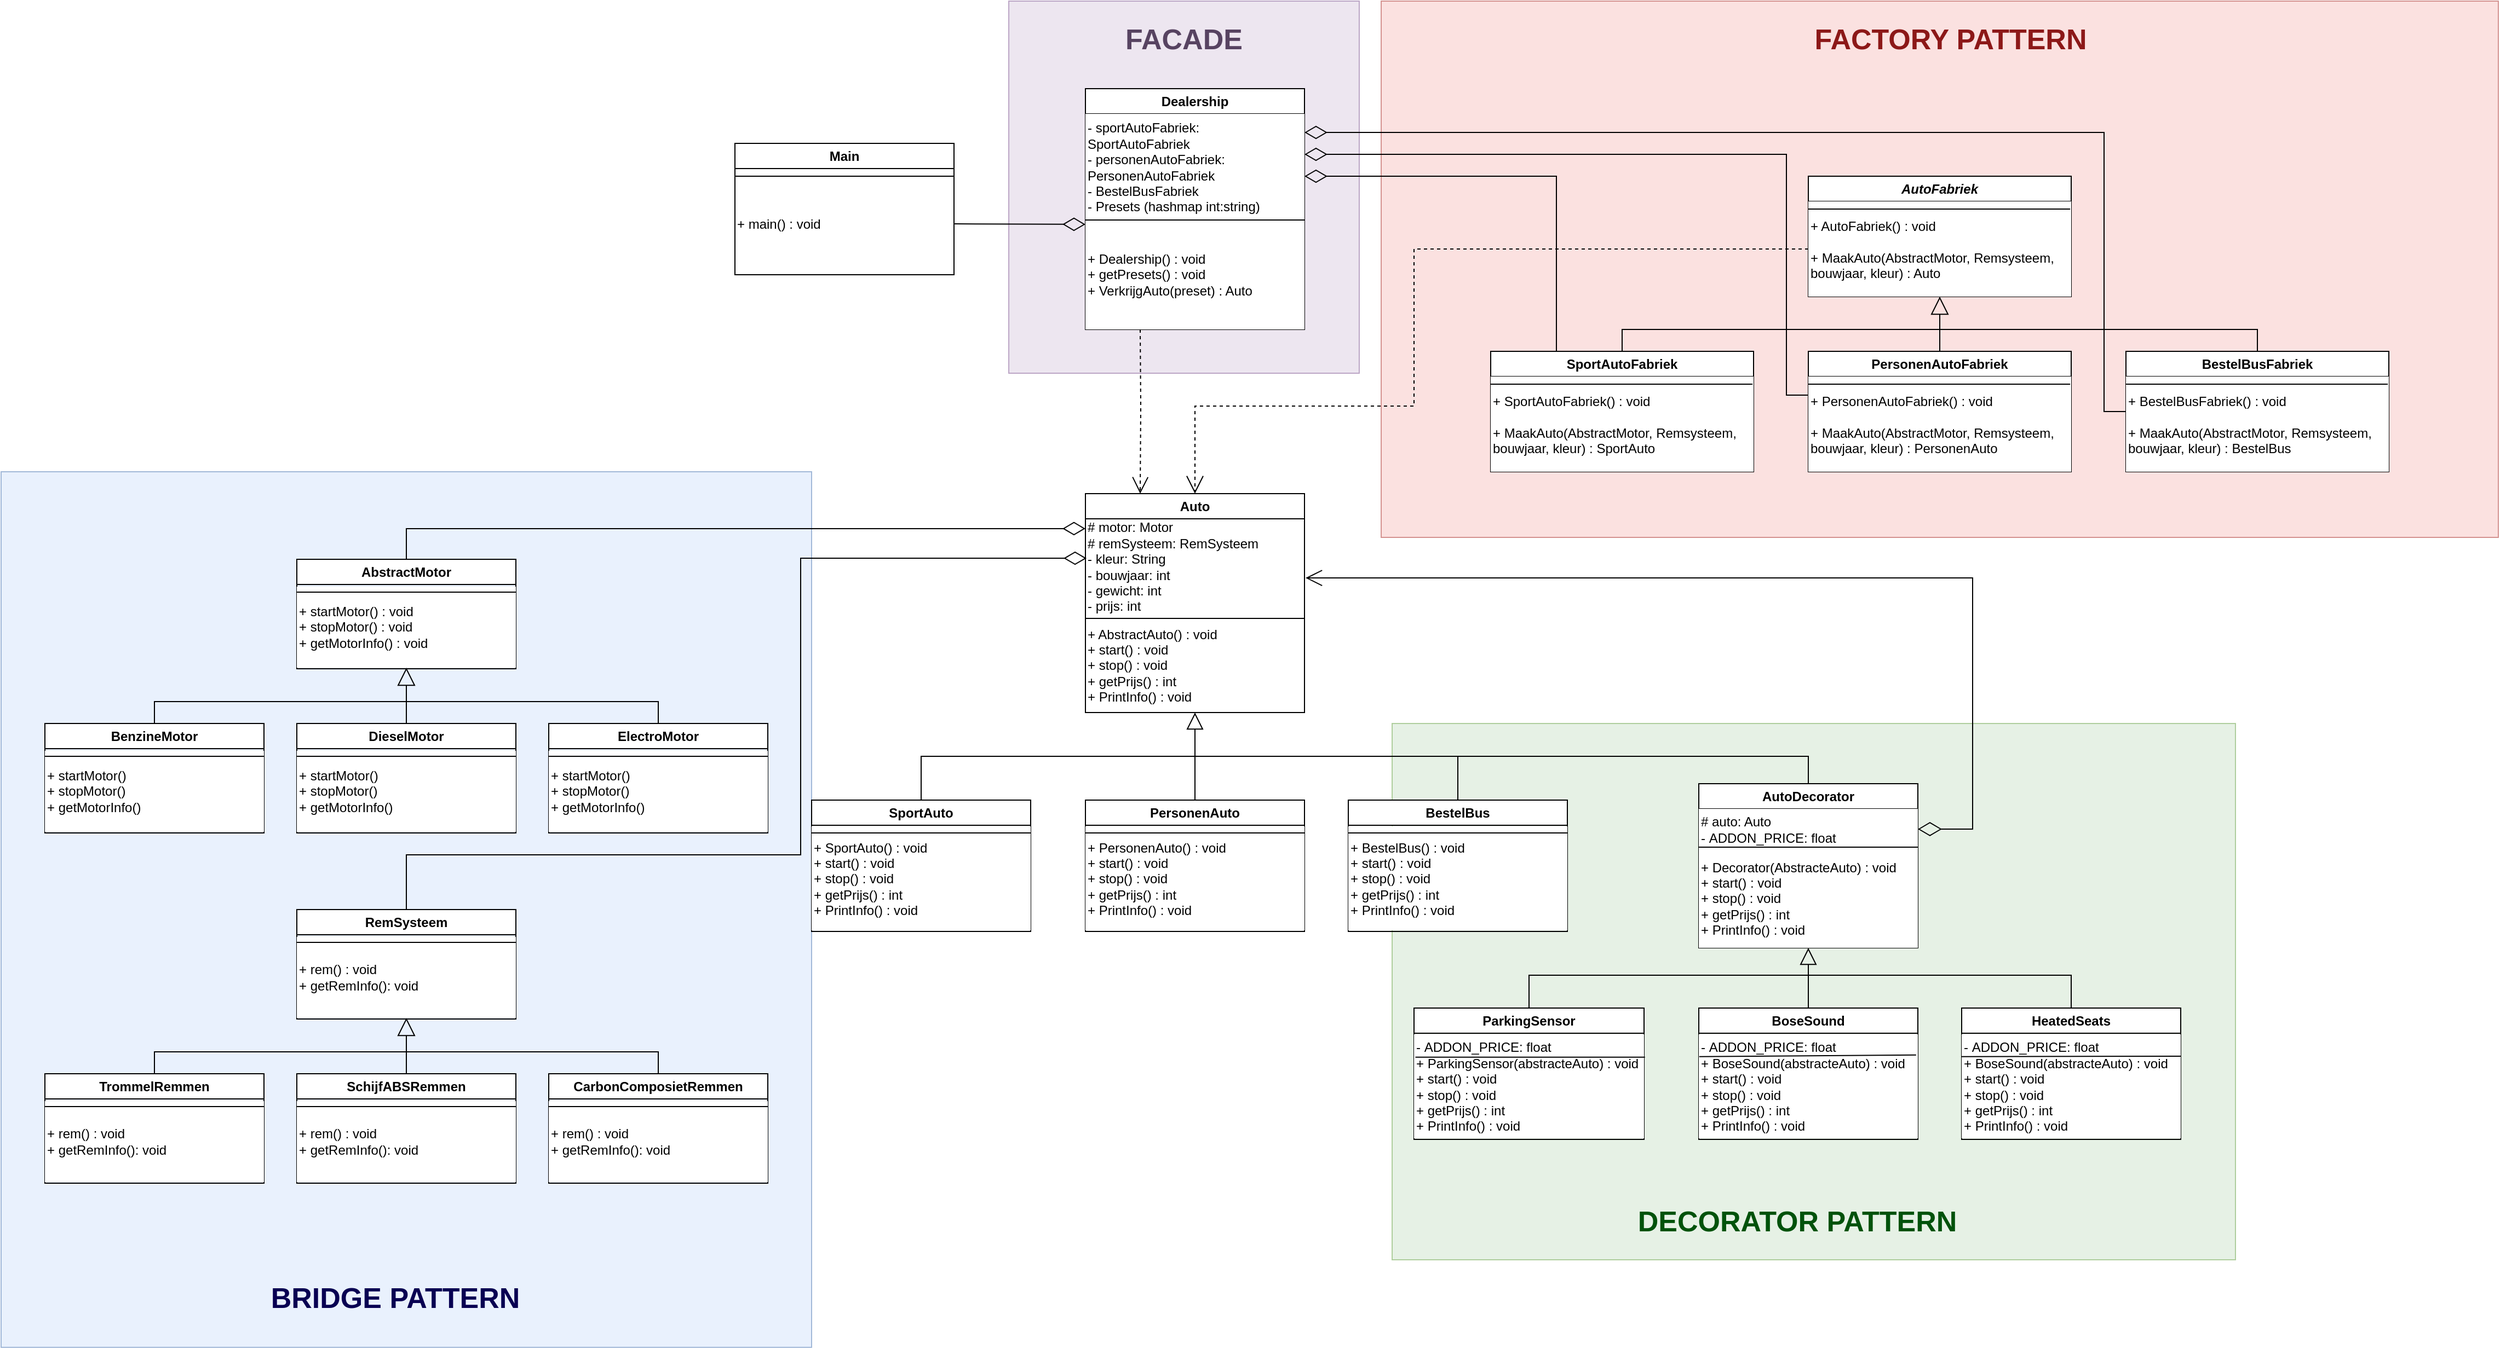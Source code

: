<mxfile version="24.7.8">
  <diagram name="Page-1" id="ZH47OkZXnv7MJgtDUiey">
    <mxGraphModel dx="2045" dy="1797" grid="1" gridSize="10" guides="1" tooltips="1" connect="1" arrows="1" fold="1" page="1" pageScale="1" pageWidth="850" pageHeight="1100" math="0" shadow="0">
      <root>
        <mxCell id="0" />
        <mxCell id="1" parent="0" />
        <mxCell id="ERLBQstwd277DYNmvbr6-149" value="" style="rounded=0;whiteSpace=wrap;html=1;fillColor=#e1d5e7;strokeColor=#9673a6;opacity=60;" parent="1" vertex="1">
          <mxGeometry x="240" y="-220" width="320" height="340" as="geometry" />
        </mxCell>
        <mxCell id="ERLBQstwd277DYNmvbr6-147" value="" style="rounded=0;whiteSpace=wrap;html=1;fillColor=#dae8fc;strokeColor=#6c8ebf;opacity=60;" parent="1" vertex="1">
          <mxGeometry x="-680" y="210" width="740" height="800" as="geometry" />
        </mxCell>
        <mxCell id="ERLBQstwd277DYNmvbr6-139" value="" style="rounded=0;whiteSpace=wrap;html=1;fillColor=#d5e8d4;strokeColor=#82b366;opacity=60;" parent="1" vertex="1">
          <mxGeometry x="590" y="440" width="770" height="490" as="geometry" />
        </mxCell>
        <mxCell id="ERLBQstwd277DYNmvbr6-137" value="" style="rounded=0;whiteSpace=wrap;html=1;fillColor=#f8cecc;strokeColor=#b85450;opacity=60;" parent="1" vertex="1">
          <mxGeometry x="580" y="-220" width="1020" height="490" as="geometry" />
        </mxCell>
        <mxCell id="ERLBQstwd277DYNmvbr6-1" value="Auto" style="swimlane;whiteSpace=wrap;html=1;" parent="1" vertex="1">
          <mxGeometry x="310" y="230" width="200" height="200" as="geometry" />
        </mxCell>
        <mxCell id="ERLBQstwd277DYNmvbr6-3" value="# motor: Motor&lt;div&gt;# remSysteem: RemSysteem&lt;/div&gt;&lt;div&gt;- kleur: String&lt;/div&gt;&lt;div&gt;- bouwjaar: int&lt;/div&gt;&lt;div&gt;- gewicht: int&lt;/div&gt;&lt;div&gt;- prijs: int&lt;/div&gt;" style="text;html=1;align=left;verticalAlign=middle;whiteSpace=wrap;rounded=0;" parent="ERLBQstwd277DYNmvbr6-1" vertex="1">
          <mxGeometry y="23" width="200" height="87" as="geometry" />
        </mxCell>
        <mxCell id="ERLBQstwd277DYNmvbr6-5" value="&lt;div&gt;+ AbstractAuto() : void&lt;/div&gt;+ start() : void&lt;div&gt;+ stop() : void&lt;/div&gt;&lt;div&gt;+ getPrijs() : int&lt;/div&gt;&lt;div&gt;+ PrintInfo() : void&lt;/div&gt;" style="text;html=1;align=left;verticalAlign=middle;whiteSpace=wrap;rounded=0;" parent="ERLBQstwd277DYNmvbr6-1" vertex="1">
          <mxGeometry y="113" width="200" height="87" as="geometry" />
        </mxCell>
        <mxCell id="ERLBQstwd277DYNmvbr6-4" value="" style="endArrow=none;html=1;rounded=0;exitX=0;exitY=0.75;exitDx=0;exitDy=0;entryX=1;entryY=0.75;entryDx=0;entryDy=0;" parent="1" edge="1">
          <mxGeometry width="50" height="50" relative="1" as="geometry">
            <mxPoint x="310" y="344" as="sourcePoint" />
            <mxPoint x="510" y="344" as="targetPoint" />
          </mxGeometry>
        </mxCell>
        <mxCell id="ERLBQstwd277DYNmvbr6-17" value="BestelBus" style="swimlane;whiteSpace=wrap;html=1;fillColor=default;" parent="1" vertex="1">
          <mxGeometry x="550" y="510" width="200" height="120" as="geometry" />
        </mxCell>
        <mxCell id="ERLBQstwd277DYNmvbr6-19" value="&lt;div&gt;+ BestelBus() : void&lt;/div&gt;+ start() : void&lt;div&gt;+ stop() : void&lt;/div&gt;&lt;div&gt;+ getPrijs() : int&lt;/div&gt;&lt;div&gt;+ PrintInfo() : void&lt;br&gt;&lt;/div&gt;" style="text;html=1;align=left;verticalAlign=middle;whiteSpace=wrap;rounded=0;fillColor=default;" parent="ERLBQstwd277DYNmvbr6-17" vertex="1">
          <mxGeometry y="24" width="200" height="95" as="geometry" />
        </mxCell>
        <mxCell id="ERLBQstwd277DYNmvbr6-20" value="" style="endArrow=none;html=1;rounded=0;exitX=0;exitY=0.75;exitDx=0;exitDy=0;entryX=1;entryY=0.75;entryDx=0;entryDy=0;" parent="ERLBQstwd277DYNmvbr6-17" edge="1">
          <mxGeometry width="50" height="50" relative="1" as="geometry">
            <mxPoint y="30" as="sourcePoint" />
            <mxPoint x="200" y="30" as="targetPoint" />
          </mxGeometry>
        </mxCell>
        <mxCell id="ERLBQstwd277DYNmvbr6-39" style="edgeStyle=orthogonalEdgeStyle;rounded=0;orthogonalLoop=1;jettySize=auto;html=1;exitX=0.5;exitY=0;exitDx=0;exitDy=0;entryX=0.5;entryY=0;entryDx=0;entryDy=0;endArrow=none;endFill=0;" parent="1" source="ERLBQstwd277DYNmvbr6-32" target="ERLBQstwd277DYNmvbr6-17" edge="1">
          <mxGeometry relative="1" as="geometry">
            <Array as="points">
              <mxPoint x="160" y="470" />
              <mxPoint x="650" y="470" />
            </Array>
          </mxGeometry>
        </mxCell>
        <mxCell id="ERLBQstwd277DYNmvbr6-32" value="SportAuto" style="swimlane;whiteSpace=wrap;html=1;" parent="1" vertex="1">
          <mxGeometry x="60" y="510" width="200" height="120" as="geometry" />
        </mxCell>
        <mxCell id="ERLBQstwd277DYNmvbr6-33" value="&lt;div&gt;+ SportAuto() : void&lt;/div&gt;+ start() : void&lt;div&gt;+ stop() : void&lt;/div&gt;&lt;div&gt;+ getPrijs() : int&lt;/div&gt;&lt;div&gt;+ PrintInfo() : void&lt;br&gt;&lt;/div&gt;" style="text;html=1;align=left;verticalAlign=middle;whiteSpace=wrap;rounded=0;fillColor=default;" parent="ERLBQstwd277DYNmvbr6-32" vertex="1">
          <mxGeometry y="24" width="200" height="95" as="geometry" />
        </mxCell>
        <mxCell id="ERLBQstwd277DYNmvbr6-34" value="" style="endArrow=none;html=1;rounded=0;exitX=0;exitY=0.75;exitDx=0;exitDy=0;entryX=1;entryY=0.75;entryDx=0;entryDy=0;" parent="ERLBQstwd277DYNmvbr6-32" edge="1">
          <mxGeometry width="50" height="50" relative="1" as="geometry">
            <mxPoint y="30" as="sourcePoint" />
            <mxPoint x="200" y="30" as="targetPoint" />
          </mxGeometry>
        </mxCell>
        <mxCell id="ERLBQstwd277DYNmvbr6-38" style="edgeStyle=orthogonalEdgeStyle;rounded=0;orthogonalLoop=1;jettySize=auto;html=1;exitX=0.5;exitY=0;exitDx=0;exitDy=0;entryX=0.5;entryY=1;entryDx=0;entryDy=0;endArrow=block;endFill=0;endSize=13;" parent="1" source="ERLBQstwd277DYNmvbr6-35" target="ERLBQstwd277DYNmvbr6-5" edge="1">
          <mxGeometry relative="1" as="geometry" />
        </mxCell>
        <mxCell id="ERLBQstwd277DYNmvbr6-35" value="PersonenAuto" style="swimlane;whiteSpace=wrap;html=1;" parent="1" vertex="1">
          <mxGeometry x="310" y="510" width="200" height="120" as="geometry" />
        </mxCell>
        <mxCell id="ERLBQstwd277DYNmvbr6-36" value="&lt;div&gt;+ PersonenAuto() : void&lt;/div&gt;+ start() : void&lt;div&gt;+ stop() : void&lt;/div&gt;&lt;div&gt;+ getPrijs() : int&lt;/div&gt;&lt;div&gt;+ PrintInfo() : void&lt;br&gt;&lt;/div&gt;" style="text;html=1;align=left;verticalAlign=middle;whiteSpace=wrap;rounded=0;fillColor=default;" parent="ERLBQstwd277DYNmvbr6-35" vertex="1">
          <mxGeometry y="24" width="200" height="95" as="geometry" />
        </mxCell>
        <mxCell id="ERLBQstwd277DYNmvbr6-37" value="" style="endArrow=none;html=1;rounded=0;exitX=0;exitY=0.75;exitDx=0;exitDy=0;entryX=1;entryY=0.75;entryDx=0;entryDy=0;" parent="ERLBQstwd277DYNmvbr6-35" edge="1">
          <mxGeometry width="50" height="50" relative="1" as="geometry">
            <mxPoint y="30" as="sourcePoint" />
            <mxPoint x="200" y="30" as="targetPoint" />
          </mxGeometry>
        </mxCell>
        <mxCell id="ERLBQstwd277DYNmvbr6-40" value="AutoDecorator" style="swimlane;whiteSpace=wrap;html=1;" parent="1" vertex="1">
          <mxGeometry x="870" y="495" width="200" height="150" as="geometry" />
        </mxCell>
        <mxCell id="ERLBQstwd277DYNmvbr6-41" value="# auto: Auto&lt;div&gt;&lt;div&gt;-&amp;nbsp;ADDON_PRICE: float&lt;/div&gt;&lt;/div&gt;" style="text;html=1;align=left;verticalAlign=middle;whiteSpace=wrap;rounded=0;fillColor=default;" parent="ERLBQstwd277DYNmvbr6-40" vertex="1">
          <mxGeometry y="23" width="200" height="37" as="geometry" />
        </mxCell>
        <mxCell id="ERLBQstwd277DYNmvbr6-42" value="&lt;div&gt;+ Decorator(AbstracteAuto) : void&lt;/div&gt;+ start() : void&lt;div&gt;+ stop() : void&lt;/div&gt;&lt;div&gt;+ getPrijs() : int&lt;/div&gt;&lt;div&gt;+ PrintInfo() : void&lt;br&gt;&lt;/div&gt;" style="text;html=1;align=left;verticalAlign=middle;whiteSpace=wrap;rounded=0;fillColor=default;" parent="ERLBQstwd277DYNmvbr6-40" vertex="1">
          <mxGeometry y="60" width="200" height="90" as="geometry" />
        </mxCell>
        <mxCell id="ERLBQstwd277DYNmvbr6-43" value="" style="endArrow=none;html=1;rounded=0;exitX=0;exitY=0.75;exitDx=0;exitDy=0;entryX=1;entryY=0.75;entryDx=0;entryDy=0;" parent="1" edge="1">
          <mxGeometry width="50" height="50" relative="1" as="geometry">
            <mxPoint x="870" y="553" as="sourcePoint" />
            <mxPoint x="1070" y="553" as="targetPoint" />
          </mxGeometry>
        </mxCell>
        <mxCell id="ERLBQstwd277DYNmvbr6-48" value="" style="endArrow=none;html=1;rounded=0;entryX=0.5;entryY=0;entryDx=0;entryDy=0;" parent="1" target="ERLBQstwd277DYNmvbr6-40" edge="1">
          <mxGeometry width="50" height="50" relative="1" as="geometry">
            <mxPoint x="650" y="470" as="sourcePoint" />
            <mxPoint x="670" y="460" as="targetPoint" />
            <Array as="points">
              <mxPoint x="970" y="470" />
            </Array>
          </mxGeometry>
        </mxCell>
        <mxCell id="ERLBQstwd277DYNmvbr6-59" style="edgeStyle=orthogonalEdgeStyle;rounded=0;orthogonalLoop=1;jettySize=auto;html=1;exitX=0.5;exitY=0;exitDx=0;exitDy=0;entryX=0.5;entryY=1;entryDx=0;entryDy=0;endArrow=block;endFill=0;endSize=13;" parent="1" source="ERLBQstwd277DYNmvbr6-49" target="ERLBQstwd277DYNmvbr6-40" edge="1">
          <mxGeometry relative="1" as="geometry" />
        </mxCell>
        <mxCell id="ERLBQstwd277DYNmvbr6-49" value="BoseSound" style="swimlane;whiteSpace=wrap;html=1;" parent="1" vertex="1">
          <mxGeometry x="870" y="700" width="200" height="120" as="geometry" />
        </mxCell>
        <mxCell id="ERLBQstwd277DYNmvbr6-50" value="&lt;div&gt;&lt;div&gt;-&amp;nbsp;ADDON_PRICE: float&lt;/div&gt;&lt;/div&gt;&lt;div&gt;+ BoseSound(abstracteAuto) : void&lt;/div&gt;+ start() : void&lt;div&gt;+ stop() : void&lt;/div&gt;&lt;div&gt;+ getPrijs() : int&lt;/div&gt;&lt;div&gt;&lt;span style=&quot;background-color: initial;&quot;&gt;+ PrintInfo() : void&lt;/span&gt;&lt;br&gt;&lt;/div&gt;" style="text;html=1;align=left;verticalAlign=middle;whiteSpace=wrap;rounded=0;fillColor=default;" parent="ERLBQstwd277DYNmvbr6-49" vertex="1">
          <mxGeometry y="24" width="200" height="95" as="geometry" />
        </mxCell>
        <mxCell id="ERLBQstwd277DYNmvbr6-51" value="" style="endArrow=none;html=1;rounded=0;exitX=0.002;exitY=0.215;exitDx=0;exitDy=0;entryX=0.992;entryY=0.199;entryDx=0;entryDy=0;entryPerimeter=0;exitPerimeter=0;" parent="ERLBQstwd277DYNmvbr6-49" edge="1" target="ERLBQstwd277DYNmvbr6-50" source="ERLBQstwd277DYNmvbr6-50">
          <mxGeometry width="50" height="50" relative="1" as="geometry">
            <mxPoint y="30" as="sourcePoint" />
            <mxPoint x="200" y="30" as="targetPoint" />
          </mxGeometry>
        </mxCell>
        <mxCell id="ERLBQstwd277DYNmvbr6-52" value="HeatedSeats" style="swimlane;whiteSpace=wrap;html=1;fillColor=default;" parent="1" vertex="1">
          <mxGeometry x="1110" y="700" width="200" height="120" as="geometry" />
        </mxCell>
        <mxCell id="ERLBQstwd277DYNmvbr6-53" value="&lt;div&gt;&lt;div&gt;-&amp;nbsp;ADDON_PRICE: float&lt;/div&gt;&lt;/div&gt;&lt;div&gt;+ BoseSound(abstracteAuto) : void&lt;/div&gt;+ start() : void&lt;div&gt;+ stop() : void&lt;/div&gt;&lt;div&gt;+ getPrijs() : int&lt;/div&gt;&lt;div&gt;&lt;span style=&quot;background-color: initial;&quot;&gt;+ PrintInfo() : void&lt;/span&gt;&lt;br&gt;&lt;/div&gt;" style="text;html=1;align=left;verticalAlign=middle;whiteSpace=wrap;rounded=0;fillColor=default;imageWidth=31;" parent="ERLBQstwd277DYNmvbr6-52" vertex="1">
          <mxGeometry y="24" width="200" height="95" as="geometry" />
        </mxCell>
        <mxCell id="ERLBQstwd277DYNmvbr6-54" value="" style="endArrow=none;html=1;rounded=0;exitX=-0.001;exitY=0.215;exitDx=0;exitDy=0;exitPerimeter=0;" parent="ERLBQstwd277DYNmvbr6-52" edge="1" source="ERLBQstwd277DYNmvbr6-53">
          <mxGeometry width="50" height="50" relative="1" as="geometry">
            <mxPoint y="30" as="sourcePoint" />
            <mxPoint x="200" y="44" as="targetPoint" />
          </mxGeometry>
        </mxCell>
        <mxCell id="ERLBQstwd277DYNmvbr6-60" style="edgeStyle=orthogonalEdgeStyle;rounded=0;orthogonalLoop=1;jettySize=auto;html=1;exitX=0.5;exitY=0;exitDx=0;exitDy=0;entryX=0.5;entryY=0;entryDx=0;entryDy=0;endArrow=none;endFill=0;" parent="1" source="ERLBQstwd277DYNmvbr6-56" target="ERLBQstwd277DYNmvbr6-52" edge="1">
          <mxGeometry relative="1" as="geometry">
            <Array as="points">
              <mxPoint x="715" y="670" />
              <mxPoint x="1210" y="670" />
            </Array>
          </mxGeometry>
        </mxCell>
        <mxCell id="ERLBQstwd277DYNmvbr6-56" value="ParkingSensor" style="swimlane;whiteSpace=wrap;html=1;" parent="1" vertex="1">
          <mxGeometry x="610" y="700" width="210" height="120" as="geometry" />
        </mxCell>
        <mxCell id="ERLBQstwd277DYNmvbr6-57" value="&lt;div&gt;-&amp;nbsp;ADDON_PRICE: float&lt;/div&gt;&lt;div&gt;+ ParkingSensor(abstracteAuto) : void&lt;/div&gt;+ start() : void&lt;div&gt;+ stop() : void&lt;/div&gt;&lt;div&gt;+ getPrijs() : int&lt;/div&gt;&lt;div&gt;&lt;span style=&quot;background-color: initial;&quot;&gt;+ PrintInfo() : void&lt;/span&gt;&lt;br&gt;&lt;/div&gt;" style="text;html=1;align=left;verticalAlign=middle;whiteSpace=wrap;rounded=0;fillColor=default;" parent="ERLBQstwd277DYNmvbr6-56" vertex="1">
          <mxGeometry y="24" width="210" height="95" as="geometry" />
        </mxCell>
        <mxCell id="ERLBQstwd277DYNmvbr6-143" value="" style="endArrow=none;html=1;rounded=0;exitX=0.006;exitY=0.22;exitDx=0;exitDy=0;exitPerimeter=0;entryX=1.004;entryY=0.22;entryDx=0;entryDy=0;entryPerimeter=0;" parent="ERLBQstwd277DYNmvbr6-56" edge="1" target="ERLBQstwd277DYNmvbr6-57" source="ERLBQstwd277DYNmvbr6-57">
          <mxGeometry width="50" height="50" relative="1" as="geometry">
            <mxPoint y="34" as="sourcePoint" />
            <mxPoint x="210" y="40" as="targetPoint" />
          </mxGeometry>
        </mxCell>
        <mxCell id="ERLBQstwd277DYNmvbr6-61" style="edgeStyle=orthogonalEdgeStyle;rounded=0;orthogonalLoop=1;jettySize=auto;html=1;exitX=1;exitY=0.5;exitDx=0;exitDy=0;entryX=1.005;entryY=0.621;entryDx=0;entryDy=0;entryPerimeter=0;startArrow=diamondThin;startFill=0;endArrow=open;endFill=0;endSize=13;startSize=19;" parent="1" source="ERLBQstwd277DYNmvbr6-41" target="ERLBQstwd277DYNmvbr6-3" edge="1">
          <mxGeometry relative="1" as="geometry">
            <Array as="points">
              <mxPoint x="1120" y="537" />
              <mxPoint x="1120" y="307" />
            </Array>
          </mxGeometry>
        </mxCell>
        <mxCell id="ERLBQstwd277DYNmvbr6-62" value="AbstractMotor" style="swimlane;whiteSpace=wrap;html=1;" parent="1" vertex="1">
          <mxGeometry x="-410" y="290" width="200" height="100" as="geometry" />
        </mxCell>
        <mxCell id="ERLBQstwd277DYNmvbr6-63" value="&lt;div&gt;+ startMotor() : void&lt;/div&gt;&lt;div&gt;+ stopMotor() : void&lt;/div&gt;&lt;div&gt;+ getMotorInfo() : void&lt;/div&gt;" style="text;html=1;align=left;verticalAlign=middle;whiteSpace=wrap;rounded=0;fillColor=default;" parent="ERLBQstwd277DYNmvbr6-62" vertex="1">
          <mxGeometry y="25" width="200" height="74" as="geometry" />
        </mxCell>
        <mxCell id="ERLBQstwd277DYNmvbr6-64" value="" style="endArrow=none;html=1;rounded=0;exitX=0;exitY=0.75;exitDx=0;exitDy=0;entryX=1;entryY=0.75;entryDx=0;entryDy=0;" parent="ERLBQstwd277DYNmvbr6-62" edge="1">
          <mxGeometry width="50" height="50" relative="1" as="geometry">
            <mxPoint y="30" as="sourcePoint" />
            <mxPoint x="200" y="30" as="targetPoint" />
          </mxGeometry>
        </mxCell>
        <mxCell id="ERLBQstwd277DYNmvbr6-65" style="edgeStyle=orthogonalEdgeStyle;rounded=0;orthogonalLoop=1;jettySize=auto;html=1;exitX=0.5;exitY=0;exitDx=0;exitDy=0;entryX=0;entryY=0.103;entryDx=0;entryDy=0;entryPerimeter=0;endArrow=diamondThin;endFill=0;endSize=18;" parent="1" source="ERLBQstwd277DYNmvbr6-62" target="ERLBQstwd277DYNmvbr6-3" edge="1">
          <mxGeometry relative="1" as="geometry" />
        </mxCell>
        <mxCell id="ERLBQstwd277DYNmvbr6-66" value="ElectroMotor" style="swimlane;whiteSpace=wrap;html=1;" parent="1" vertex="1">
          <mxGeometry x="-180" y="440" width="200" height="100" as="geometry" />
        </mxCell>
        <mxCell id="ERLBQstwd277DYNmvbr6-67" value="&lt;div&gt;+ startMotor()&lt;/div&gt;&lt;div&gt;+ stopMotor()&lt;/div&gt;&lt;div&gt;+ getMotorInfo()&lt;/div&gt;" style="text;html=1;align=left;verticalAlign=middle;whiteSpace=wrap;rounded=0;fillColor=default;" parent="ERLBQstwd277DYNmvbr6-66" vertex="1">
          <mxGeometry y="25" width="200" height="74" as="geometry" />
        </mxCell>
        <mxCell id="ERLBQstwd277DYNmvbr6-68" value="" style="endArrow=none;html=1;rounded=0;exitX=0;exitY=0.75;exitDx=0;exitDy=0;entryX=1;entryY=0.75;entryDx=0;entryDy=0;" parent="ERLBQstwd277DYNmvbr6-66" edge="1">
          <mxGeometry width="50" height="50" relative="1" as="geometry">
            <mxPoint y="30" as="sourcePoint" />
            <mxPoint x="200" y="30" as="targetPoint" />
          </mxGeometry>
        </mxCell>
        <mxCell id="ERLBQstwd277DYNmvbr6-75" style="edgeStyle=orthogonalEdgeStyle;rounded=0;orthogonalLoop=1;jettySize=auto;html=1;exitX=0.5;exitY=0;exitDx=0;exitDy=0;entryX=0.5;entryY=1;entryDx=0;entryDy=0;endArrow=block;endFill=0;startSize=7;endSize=14;" parent="1" source="ERLBQstwd277DYNmvbr6-69" target="ERLBQstwd277DYNmvbr6-63" edge="1">
          <mxGeometry relative="1" as="geometry" />
        </mxCell>
        <mxCell id="ERLBQstwd277DYNmvbr6-69" value="DieselMotor" style="swimlane;whiteSpace=wrap;html=1;" parent="1" vertex="1">
          <mxGeometry x="-410" y="440" width="200" height="100" as="geometry" />
        </mxCell>
        <mxCell id="ERLBQstwd277DYNmvbr6-70" value="&lt;div&gt;+ startMotor()&lt;/div&gt;&lt;div&gt;+ stopMotor()&lt;/div&gt;&lt;div&gt;+ getMotorInfo()&lt;/div&gt;" style="text;html=1;align=left;verticalAlign=middle;whiteSpace=wrap;rounded=0;fillColor=default;" parent="ERLBQstwd277DYNmvbr6-69" vertex="1">
          <mxGeometry y="25" width="200" height="74" as="geometry" />
        </mxCell>
        <mxCell id="ERLBQstwd277DYNmvbr6-71" value="" style="endArrow=none;html=1;rounded=0;exitX=0;exitY=0.75;exitDx=0;exitDy=0;entryX=1;entryY=0.75;entryDx=0;entryDy=0;" parent="ERLBQstwd277DYNmvbr6-69" edge="1">
          <mxGeometry width="50" height="50" relative="1" as="geometry">
            <mxPoint y="30" as="sourcePoint" />
            <mxPoint x="200" y="30" as="targetPoint" />
          </mxGeometry>
        </mxCell>
        <mxCell id="ERLBQstwd277DYNmvbr6-76" style="edgeStyle=orthogonalEdgeStyle;rounded=0;orthogonalLoop=1;jettySize=auto;html=1;exitX=0.5;exitY=0;exitDx=0;exitDy=0;entryX=0.5;entryY=0;entryDx=0;entryDy=0;endArrow=none;endFill=0;" parent="1" source="ERLBQstwd277DYNmvbr6-72" target="ERLBQstwd277DYNmvbr6-66" edge="1">
          <mxGeometry relative="1" as="geometry" />
        </mxCell>
        <mxCell id="ERLBQstwd277DYNmvbr6-72" value="BenzineMotor" style="swimlane;whiteSpace=wrap;html=1;" parent="1" vertex="1">
          <mxGeometry x="-640" y="440" width="200" height="100" as="geometry" />
        </mxCell>
        <mxCell id="ERLBQstwd277DYNmvbr6-73" value="&lt;div&gt;+ startMotor()&lt;/div&gt;&lt;div&gt;+ stopMotor()&lt;/div&gt;&lt;div&gt;+ getMotorInfo()&lt;/div&gt;" style="text;html=1;align=left;verticalAlign=middle;whiteSpace=wrap;rounded=0;fillColor=default;" parent="ERLBQstwd277DYNmvbr6-72" vertex="1">
          <mxGeometry y="25" width="200" height="74" as="geometry" />
        </mxCell>
        <mxCell id="ERLBQstwd277DYNmvbr6-74" value="" style="endArrow=none;html=1;rounded=0;exitX=0;exitY=0.75;exitDx=0;exitDy=0;entryX=1;entryY=0.75;entryDx=0;entryDy=0;" parent="ERLBQstwd277DYNmvbr6-72" edge="1">
          <mxGeometry width="50" height="50" relative="1" as="geometry">
            <mxPoint y="30" as="sourcePoint" />
            <mxPoint x="200" y="30" as="targetPoint" />
          </mxGeometry>
        </mxCell>
        <mxCell id="ERLBQstwd277DYNmvbr6-77" value="RemSysteem" style="swimlane;whiteSpace=wrap;html=1;" parent="1" vertex="1">
          <mxGeometry x="-410" y="610" width="200" height="100" as="geometry" />
        </mxCell>
        <mxCell id="ERLBQstwd277DYNmvbr6-78" value="&lt;div&gt;+ rem() : void&lt;/div&gt;&lt;div&gt;+ getRemInfo(): void&lt;/div&gt;" style="text;html=1;align=left;verticalAlign=middle;whiteSpace=wrap;rounded=0;fillColor=default;" parent="ERLBQstwd277DYNmvbr6-77" vertex="1">
          <mxGeometry y="25" width="200" height="74" as="geometry" />
        </mxCell>
        <mxCell id="ERLBQstwd277DYNmvbr6-79" value="" style="endArrow=none;html=1;rounded=0;exitX=0;exitY=0.75;exitDx=0;exitDy=0;entryX=1;entryY=0.75;entryDx=0;entryDy=0;" parent="ERLBQstwd277DYNmvbr6-77" edge="1">
          <mxGeometry width="50" height="50" relative="1" as="geometry">
            <mxPoint y="30" as="sourcePoint" />
            <mxPoint x="200" y="30" as="targetPoint" />
          </mxGeometry>
        </mxCell>
        <mxCell id="ERLBQstwd277DYNmvbr6-80" value="CarbonComposietRemmen" style="swimlane;whiteSpace=wrap;html=1;" parent="1" vertex="1">
          <mxGeometry x="-180" y="760" width="200" height="100" as="geometry" />
        </mxCell>
        <mxCell id="ERLBQstwd277DYNmvbr6-95" value="&lt;div&gt;+ rem() : void&lt;/div&gt;&lt;div&gt;+ getRemInfo(): void&lt;/div&gt;" style="text;html=1;align=left;verticalAlign=middle;whiteSpace=wrap;rounded=0;fillColor=default;" parent="ERLBQstwd277DYNmvbr6-80" vertex="1">
          <mxGeometry y="25" width="200" height="74" as="geometry" />
        </mxCell>
        <mxCell id="ERLBQstwd277DYNmvbr6-82" value="" style="endArrow=none;html=1;rounded=0;exitX=0;exitY=0.75;exitDx=0;exitDy=0;entryX=1;entryY=0.75;entryDx=0;entryDy=0;" parent="ERLBQstwd277DYNmvbr6-80" edge="1">
          <mxGeometry width="50" height="50" relative="1" as="geometry">
            <mxPoint y="30" as="sourcePoint" />
            <mxPoint x="200" y="30" as="targetPoint" />
          </mxGeometry>
        </mxCell>
        <mxCell id="ERLBQstwd277DYNmvbr6-83" style="edgeStyle=orthogonalEdgeStyle;rounded=0;orthogonalLoop=1;jettySize=auto;html=1;exitX=0.5;exitY=0;exitDx=0;exitDy=0;entryX=0.5;entryY=1;entryDx=0;entryDy=0;endArrow=block;endFill=0;startSize=7;endSize=14;" parent="1" source="ERLBQstwd277DYNmvbr6-84" target="ERLBQstwd277DYNmvbr6-78" edge="1">
          <mxGeometry relative="1" as="geometry" />
        </mxCell>
        <mxCell id="ERLBQstwd277DYNmvbr6-84" value="SchijfABSRemmen" style="swimlane;whiteSpace=wrap;html=1;" parent="1" vertex="1">
          <mxGeometry x="-410" y="760" width="200" height="100" as="geometry" />
        </mxCell>
        <mxCell id="ERLBQstwd277DYNmvbr6-94" value="&lt;div&gt;+ rem() : void&lt;/div&gt;&lt;div&gt;+ getRemInfo(): void&lt;/div&gt;" style="text;html=1;align=left;verticalAlign=middle;whiteSpace=wrap;rounded=0;fillColor=default;" parent="ERLBQstwd277DYNmvbr6-84" vertex="1">
          <mxGeometry y="25" width="200" height="74" as="geometry" />
        </mxCell>
        <mxCell id="ERLBQstwd277DYNmvbr6-86" value="" style="endArrow=none;html=1;rounded=0;exitX=0;exitY=0.75;exitDx=0;exitDy=0;entryX=1;entryY=0.75;entryDx=0;entryDy=0;" parent="ERLBQstwd277DYNmvbr6-84" edge="1">
          <mxGeometry width="50" height="50" relative="1" as="geometry">
            <mxPoint y="30" as="sourcePoint" />
            <mxPoint x="200" y="30" as="targetPoint" />
          </mxGeometry>
        </mxCell>
        <mxCell id="ERLBQstwd277DYNmvbr6-87" style="edgeStyle=orthogonalEdgeStyle;rounded=0;orthogonalLoop=1;jettySize=auto;html=1;exitX=0.5;exitY=0;exitDx=0;exitDy=0;entryX=0.5;entryY=0;entryDx=0;entryDy=0;endArrow=none;endFill=0;" parent="1" source="ERLBQstwd277DYNmvbr6-88" target="ERLBQstwd277DYNmvbr6-80" edge="1">
          <mxGeometry relative="1" as="geometry" />
        </mxCell>
        <mxCell id="ERLBQstwd277DYNmvbr6-88" value="TrommelRemmen" style="swimlane;whiteSpace=wrap;html=1;" parent="1" vertex="1">
          <mxGeometry x="-640" y="760" width="200" height="100" as="geometry" />
        </mxCell>
        <mxCell id="ERLBQstwd277DYNmvbr6-91" value="&lt;div&gt;+ rem() : void&lt;/div&gt;&lt;div&gt;+ getRemInfo(): void&lt;/div&gt;" style="text;html=1;align=left;verticalAlign=middle;whiteSpace=wrap;rounded=0;fillColor=default;" parent="ERLBQstwd277DYNmvbr6-88" vertex="1">
          <mxGeometry y="25" width="200" height="74" as="geometry" />
        </mxCell>
        <mxCell id="ERLBQstwd277DYNmvbr6-90" value="" style="endArrow=none;html=1;rounded=0;exitX=0;exitY=0.75;exitDx=0;exitDy=0;entryX=1;entryY=0.75;entryDx=0;entryDy=0;" parent="ERLBQstwd277DYNmvbr6-88" edge="1">
          <mxGeometry width="50" height="50" relative="1" as="geometry">
            <mxPoint y="30" as="sourcePoint" />
            <mxPoint x="200" y="30" as="targetPoint" />
          </mxGeometry>
        </mxCell>
        <mxCell id="ERLBQstwd277DYNmvbr6-96" style="edgeStyle=orthogonalEdgeStyle;rounded=0;orthogonalLoop=1;jettySize=auto;html=1;exitX=0.5;exitY=0;exitDx=0;exitDy=0;entryX=0.005;entryY=0.414;entryDx=0;entryDy=0;entryPerimeter=0;endArrow=diamondThin;endFill=0;endSize=18;" parent="1" source="ERLBQstwd277DYNmvbr6-77" target="ERLBQstwd277DYNmvbr6-3" edge="1">
          <mxGeometry relative="1" as="geometry">
            <Array as="points">
              <mxPoint x="-310" y="560" />
              <mxPoint x="50" y="560" />
              <mxPoint x="50" y="289" />
            </Array>
          </mxGeometry>
        </mxCell>
        <mxCell id="ERLBQstwd277DYNmvbr6-97" value="&lt;i&gt;AutoFabriek&lt;/i&gt;" style="swimlane;whiteSpace=wrap;html=1;" parent="1" vertex="1">
          <mxGeometry x="970" y="-60" width="240" height="110" as="geometry" />
        </mxCell>
        <mxCell id="ERLBQstwd277DYNmvbr6-98" value="&lt;div&gt;+ AutoFabriek() : void&lt;/div&gt;&lt;div&gt;&lt;br&gt;&lt;/div&gt;&lt;div&gt;+ MaakAuto(AbstractMotor, Remsysteem, bouwjaar, kleur) : Auto&lt;/div&gt;" style="text;html=1;align=left;verticalAlign=middle;whiteSpace=wrap;rounded=0;fillColor=default;" parent="ERLBQstwd277DYNmvbr6-97" vertex="1">
          <mxGeometry y="23" width="240" height="87" as="geometry" />
        </mxCell>
        <mxCell id="ERLBQstwd277DYNmvbr6-99" value="" style="endArrow=none;html=1;rounded=0;exitX=0;exitY=0.75;exitDx=0;exitDy=0;entryX=0.996;entryY=0.08;entryDx=0;entryDy=0;entryPerimeter=0;" parent="ERLBQstwd277DYNmvbr6-97" target="ERLBQstwd277DYNmvbr6-98" edge="1">
          <mxGeometry width="50" height="50" relative="1" as="geometry">
            <mxPoint y="30" as="sourcePoint" />
            <mxPoint x="200" y="30" as="targetPoint" />
          </mxGeometry>
        </mxCell>
        <mxCell id="ERLBQstwd277DYNmvbr6-113" style="edgeStyle=orthogonalEdgeStyle;rounded=0;orthogonalLoop=1;jettySize=auto;html=1;exitX=0.5;exitY=0;exitDx=0;exitDy=0;entryX=0.5;entryY=0;entryDx=0;entryDy=0;endArrow=none;endFill=0;" parent="1" source="ERLBQstwd277DYNmvbr6-103" target="ERLBQstwd277DYNmvbr6-109" edge="1">
          <mxGeometry relative="1" as="geometry" />
        </mxCell>
        <mxCell id="ERLBQstwd277DYNmvbr6-103" value="SportAutoFabriek" style="swimlane;whiteSpace=wrap;html=1;" parent="1" vertex="1">
          <mxGeometry x="680" y="100" width="240" height="110" as="geometry" />
        </mxCell>
        <mxCell id="ERLBQstwd277DYNmvbr6-104" value="&lt;div&gt;+ SportAutoFabriek() : void&lt;/div&gt;&lt;div&gt;&lt;br&gt;&lt;/div&gt;&lt;div&gt;+ MaakAuto(AbstractMotor, Remsysteem, bouwjaar, kleur) : SportAuto&lt;/div&gt;" style="text;html=1;align=left;verticalAlign=middle;whiteSpace=wrap;rounded=0;fillColor=default;" parent="ERLBQstwd277DYNmvbr6-103" vertex="1">
          <mxGeometry y="23" width="240" height="87" as="geometry" />
        </mxCell>
        <mxCell id="ERLBQstwd277DYNmvbr6-105" value="" style="endArrow=none;html=1;rounded=0;exitX=0;exitY=0.75;exitDx=0;exitDy=0;entryX=0.996;entryY=0.08;entryDx=0;entryDy=0;entryPerimeter=0;" parent="ERLBQstwd277DYNmvbr6-103" target="ERLBQstwd277DYNmvbr6-104" edge="1">
          <mxGeometry width="50" height="50" relative="1" as="geometry">
            <mxPoint y="30" as="sourcePoint" />
            <mxPoint x="200" y="30" as="targetPoint" />
          </mxGeometry>
        </mxCell>
        <mxCell id="ERLBQstwd277DYNmvbr6-112" style="edgeStyle=orthogonalEdgeStyle;rounded=0;orthogonalLoop=1;jettySize=auto;html=1;exitX=0.5;exitY=0;exitDx=0;exitDy=0;entryX=0.5;entryY=1;entryDx=0;entryDy=0;endArrow=block;endFill=0;endSize=14;" parent="1" source="ERLBQstwd277DYNmvbr6-106" target="ERLBQstwd277DYNmvbr6-98" edge="1">
          <mxGeometry relative="1" as="geometry" />
        </mxCell>
        <mxCell id="ERLBQstwd277DYNmvbr6-106" value="PersonenAutoFabriek" style="swimlane;whiteSpace=wrap;html=1;" parent="1" vertex="1">
          <mxGeometry x="970" y="100" width="240" height="110" as="geometry" />
        </mxCell>
        <mxCell id="ERLBQstwd277DYNmvbr6-107" value="&lt;div&gt;+ PersonenAutoFabriek() : void&lt;/div&gt;&lt;div&gt;&lt;br&gt;&lt;/div&gt;&lt;div&gt;+ MaakAuto(AbstractMotor, Remsysteem, bouwjaar, kleur) : PersonenAuto&lt;/div&gt;" style="text;html=1;align=left;verticalAlign=middle;whiteSpace=wrap;rounded=0;fillColor=default;" parent="ERLBQstwd277DYNmvbr6-106" vertex="1">
          <mxGeometry y="23" width="240" height="87" as="geometry" />
        </mxCell>
        <mxCell id="ERLBQstwd277DYNmvbr6-108" value="" style="endArrow=none;html=1;rounded=0;exitX=0;exitY=0.75;exitDx=0;exitDy=0;entryX=0.996;entryY=0.08;entryDx=0;entryDy=0;entryPerimeter=0;" parent="ERLBQstwd277DYNmvbr6-106" target="ERLBQstwd277DYNmvbr6-107" edge="1">
          <mxGeometry width="50" height="50" relative="1" as="geometry">
            <mxPoint y="30" as="sourcePoint" />
            <mxPoint x="200" y="30" as="targetPoint" />
          </mxGeometry>
        </mxCell>
        <mxCell id="ERLBQstwd277DYNmvbr6-109" value="BestelBusFabriek" style="swimlane;whiteSpace=wrap;html=1;" parent="1" vertex="1">
          <mxGeometry x="1260" y="100" width="240" height="110" as="geometry" />
        </mxCell>
        <mxCell id="ERLBQstwd277DYNmvbr6-110" value="&lt;div&gt;+ BestelBusFabriek() : void&lt;/div&gt;&lt;div&gt;&lt;br&gt;&lt;/div&gt;&lt;div&gt;+ MaakAuto(AbstractMotor, Remsysteem, bouwjaar, kleur) : BestelBus&lt;/div&gt;" style="text;html=1;align=left;verticalAlign=middle;whiteSpace=wrap;rounded=0;fillColor=default;" parent="ERLBQstwd277DYNmvbr6-109" vertex="1">
          <mxGeometry y="23" width="240" height="87" as="geometry" />
        </mxCell>
        <mxCell id="ERLBQstwd277DYNmvbr6-111" value="" style="endArrow=none;html=1;rounded=0;exitX=0;exitY=0.75;exitDx=0;exitDy=0;entryX=0.996;entryY=0.08;entryDx=0;entryDy=0;entryPerimeter=0;" parent="ERLBQstwd277DYNmvbr6-109" target="ERLBQstwd277DYNmvbr6-110" edge="1">
          <mxGeometry width="50" height="50" relative="1" as="geometry">
            <mxPoint y="30" as="sourcePoint" />
            <mxPoint x="200" y="30" as="targetPoint" />
          </mxGeometry>
        </mxCell>
        <mxCell id="ERLBQstwd277DYNmvbr6-114" style="edgeStyle=orthogonalEdgeStyle;rounded=0;orthogonalLoop=1;jettySize=auto;html=1;exitX=0;exitY=0.5;exitDx=0;exitDy=0;entryX=0.5;entryY=0;entryDx=0;entryDy=0;endArrow=open;endFill=0;endSize=14;jumpStyle=none;dashed=1;strokeWidth=1;" parent="1" source="ERLBQstwd277DYNmvbr6-98" target="ERLBQstwd277DYNmvbr6-1" edge="1">
          <mxGeometry relative="1" as="geometry">
            <Array as="points">
              <mxPoint x="610" y="7" />
              <mxPoint x="610" y="150" />
              <mxPoint x="410" y="150" />
            </Array>
          </mxGeometry>
        </mxCell>
        <mxCell id="ERLBQstwd277DYNmvbr6-118" value="Dealership" style="swimlane;whiteSpace=wrap;html=1;fillColor=default;" parent="1" vertex="1">
          <mxGeometry x="310" y="-140" width="200" height="220" as="geometry" />
        </mxCell>
        <mxCell id="ERLBQstwd277DYNmvbr6-119" value="- sportAutoFabriek: SportAutoFabriek&lt;div&gt;- personenAutoFabriek: PersonenAutoFabriek&lt;/div&gt;&lt;div&gt;- BestelBusFabriek&lt;/div&gt;&lt;div&gt;- Presets (hashmap int:string)&lt;/div&gt;" style="text;html=1;align=left;verticalAlign=middle;whiteSpace=wrap;rounded=0;fillColor=default;" parent="ERLBQstwd277DYNmvbr6-118" vertex="1">
          <mxGeometry y="23" width="200" height="97" as="geometry" />
        </mxCell>
        <mxCell id="ERLBQstwd277DYNmvbr6-120" value="&lt;div&gt;+ Dealership() : void&lt;/div&gt;&lt;div&gt;+ getPresets() : void&lt;/div&gt;&lt;div&gt;+ VerkrijgAuto(preset) : Auto&amp;nbsp;&lt;/div&gt;" style="text;html=1;align=left;verticalAlign=middle;whiteSpace=wrap;rounded=0;fillColor=default;" parent="ERLBQstwd277DYNmvbr6-118" vertex="1">
          <mxGeometry y="120" width="200" height="100" as="geometry" />
        </mxCell>
        <mxCell id="ERLBQstwd277DYNmvbr6-121" value="" style="endArrow=none;html=1;rounded=0;exitX=0;exitY=0.75;exitDx=0;exitDy=0;entryX=1;entryY=0.75;entryDx=0;entryDy=0;" parent="ERLBQstwd277DYNmvbr6-118" edge="1">
          <mxGeometry width="50" height="50" relative="1" as="geometry">
            <mxPoint y="120" as="sourcePoint" />
            <mxPoint x="200" y="120" as="targetPoint" />
          </mxGeometry>
        </mxCell>
        <mxCell id="ERLBQstwd277DYNmvbr6-122" style="edgeStyle=orthogonalEdgeStyle;rounded=0;orthogonalLoop=1;jettySize=auto;html=1;entryX=0.25;entryY=0;entryDx=0;entryDy=0;endArrow=open;endFill=0;endSize=13;dashed=1;" parent="1" target="ERLBQstwd277DYNmvbr6-1" edge="1">
          <mxGeometry relative="1" as="geometry">
            <mxPoint x="360" y="80" as="sourcePoint" />
          </mxGeometry>
        </mxCell>
        <mxCell id="ERLBQstwd277DYNmvbr6-127" value="Main" style="swimlane;whiteSpace=wrap;html=1;" parent="1" vertex="1">
          <mxGeometry x="-10" y="-90" width="200" height="120" as="geometry" />
        </mxCell>
        <mxCell id="ERLBQstwd277DYNmvbr6-128" value="&lt;div&gt;+ main() : void&lt;/div&gt;" style="text;html=1;align=left;verticalAlign=middle;whiteSpace=wrap;rounded=0;" parent="ERLBQstwd277DYNmvbr6-127" vertex="1">
          <mxGeometry y="30" width="200" height="87" as="geometry" />
        </mxCell>
        <mxCell id="ERLBQstwd277DYNmvbr6-129" value="" style="endArrow=none;html=1;rounded=0;exitX=0;exitY=0.75;exitDx=0;exitDy=0;entryX=1;entryY=0.75;entryDx=0;entryDy=0;" parent="ERLBQstwd277DYNmvbr6-127" edge="1">
          <mxGeometry width="50" height="50" relative="1" as="geometry">
            <mxPoint y="30" as="sourcePoint" />
            <mxPoint x="200" y="30" as="targetPoint" />
          </mxGeometry>
        </mxCell>
        <mxCell id="ERLBQstwd277DYNmvbr6-131" style="edgeStyle=orthogonalEdgeStyle;rounded=0;orthogonalLoop=1;jettySize=auto;html=1;exitX=0.25;exitY=0;exitDx=0;exitDy=0;endArrow=diamondThin;endFill=0;endSize=18;" parent="1" source="ERLBQstwd277DYNmvbr6-103" edge="1">
          <mxGeometry relative="1" as="geometry">
            <mxPoint x="510" y="-60" as="targetPoint" />
            <Array as="points">
              <mxPoint x="740" y="-60" />
              <mxPoint x="510" y="-60" />
            </Array>
          </mxGeometry>
        </mxCell>
        <mxCell id="ERLBQstwd277DYNmvbr6-135" style="edgeStyle=orthogonalEdgeStyle;rounded=0;orthogonalLoop=1;jettySize=auto;html=1;exitX=0;exitY=0.5;exitDx=0;exitDy=0;endArrow=diamondThin;endFill=0;endSize=18;" parent="1" edge="1">
          <mxGeometry relative="1" as="geometry">
            <mxPoint x="969.6" y="140.02" as="sourcePoint" />
            <mxPoint x="510" y="-80" as="targetPoint" />
            <Array as="points">
              <mxPoint x="950" y="140" />
              <mxPoint x="950" y="-80" />
              <mxPoint x="510" y="-80" />
            </Array>
          </mxGeometry>
        </mxCell>
        <mxCell id="ERLBQstwd277DYNmvbr6-136" style="edgeStyle=orthogonalEdgeStyle;rounded=0;orthogonalLoop=1;jettySize=auto;html=1;exitX=0;exitY=0.5;exitDx=0;exitDy=0;endArrow=diamondThin;endFill=0;startSize=6;endSize=18;" parent="1" source="ERLBQstwd277DYNmvbr6-109" edge="1">
          <mxGeometry relative="1" as="geometry">
            <mxPoint x="510" y="-100" as="targetPoint" />
            <Array as="points">
              <mxPoint x="1240" y="155" />
              <mxPoint x="1240" y="-100" />
            </Array>
          </mxGeometry>
        </mxCell>
        <mxCell id="ERLBQstwd277DYNmvbr6-138" value="&lt;b&gt;&lt;font style=&quot;font-size: 26px;&quot;&gt;FACTORY PATTERN&lt;/font&gt;&lt;/b&gt;" style="text;html=1;align=center;verticalAlign=middle;whiteSpace=wrap;rounded=0;fontColor=#8C1818;" parent="1" vertex="1">
          <mxGeometry x="940" y="-200" width="320" height="30" as="geometry" />
        </mxCell>
        <mxCell id="ERLBQstwd277DYNmvbr6-144" value="&lt;span style=&quot;font-size: 26px;&quot;&gt;&lt;b&gt;&lt;font color=&quot;#00520b&quot;&gt;DECORATOR PATTERN&lt;/font&gt;&lt;/b&gt;&lt;/span&gt;" style="text;html=1;align=center;verticalAlign=middle;whiteSpace=wrap;rounded=0;fontColor=#8C1818;" parent="1" vertex="1">
          <mxGeometry x="800" y="880" width="320" height="30" as="geometry" />
        </mxCell>
        <mxCell id="ERLBQstwd277DYNmvbr6-148" value="&lt;span style=&quot;font-size: 26px;&quot;&gt;&lt;b&gt;&lt;font color=&quot;#080052&quot;&gt;BRIDGE PATTERN&lt;/font&gt;&lt;/b&gt;&lt;/span&gt;" style="text;html=1;align=center;verticalAlign=middle;whiteSpace=wrap;rounded=0;fontColor=#8C1818;" parent="1" vertex="1">
          <mxGeometry x="-480" y="950" width="320" height="30" as="geometry" />
        </mxCell>
        <mxCell id="ERLBQstwd277DYNmvbr6-151" value="" style="endArrow=diamondThin;html=1;rounded=0;exitX=1;exitY=0.5;exitDx=0;exitDy=0;endFill=0;endSize=18;" parent="1" source="ERLBQstwd277DYNmvbr6-128" edge="1">
          <mxGeometry width="50" height="50" relative="1" as="geometry">
            <mxPoint x="410" y="-50" as="sourcePoint" />
            <mxPoint x="310" y="-16" as="targetPoint" />
          </mxGeometry>
        </mxCell>
        <mxCell id="ERLBQstwd277DYNmvbr6-152" value="&lt;span style=&quot;font-size: 26px;&quot;&gt;&lt;b&gt;&lt;font color=&quot;#574361&quot;&gt;FACADE&lt;/font&gt;&lt;/b&gt;&lt;/span&gt;" style="text;html=1;align=center;verticalAlign=middle;whiteSpace=wrap;rounded=0;fontColor=#8C1818;" parent="1" vertex="1">
          <mxGeometry x="240" y="-200" width="320" height="30" as="geometry" />
        </mxCell>
      </root>
    </mxGraphModel>
  </diagram>
</mxfile>
